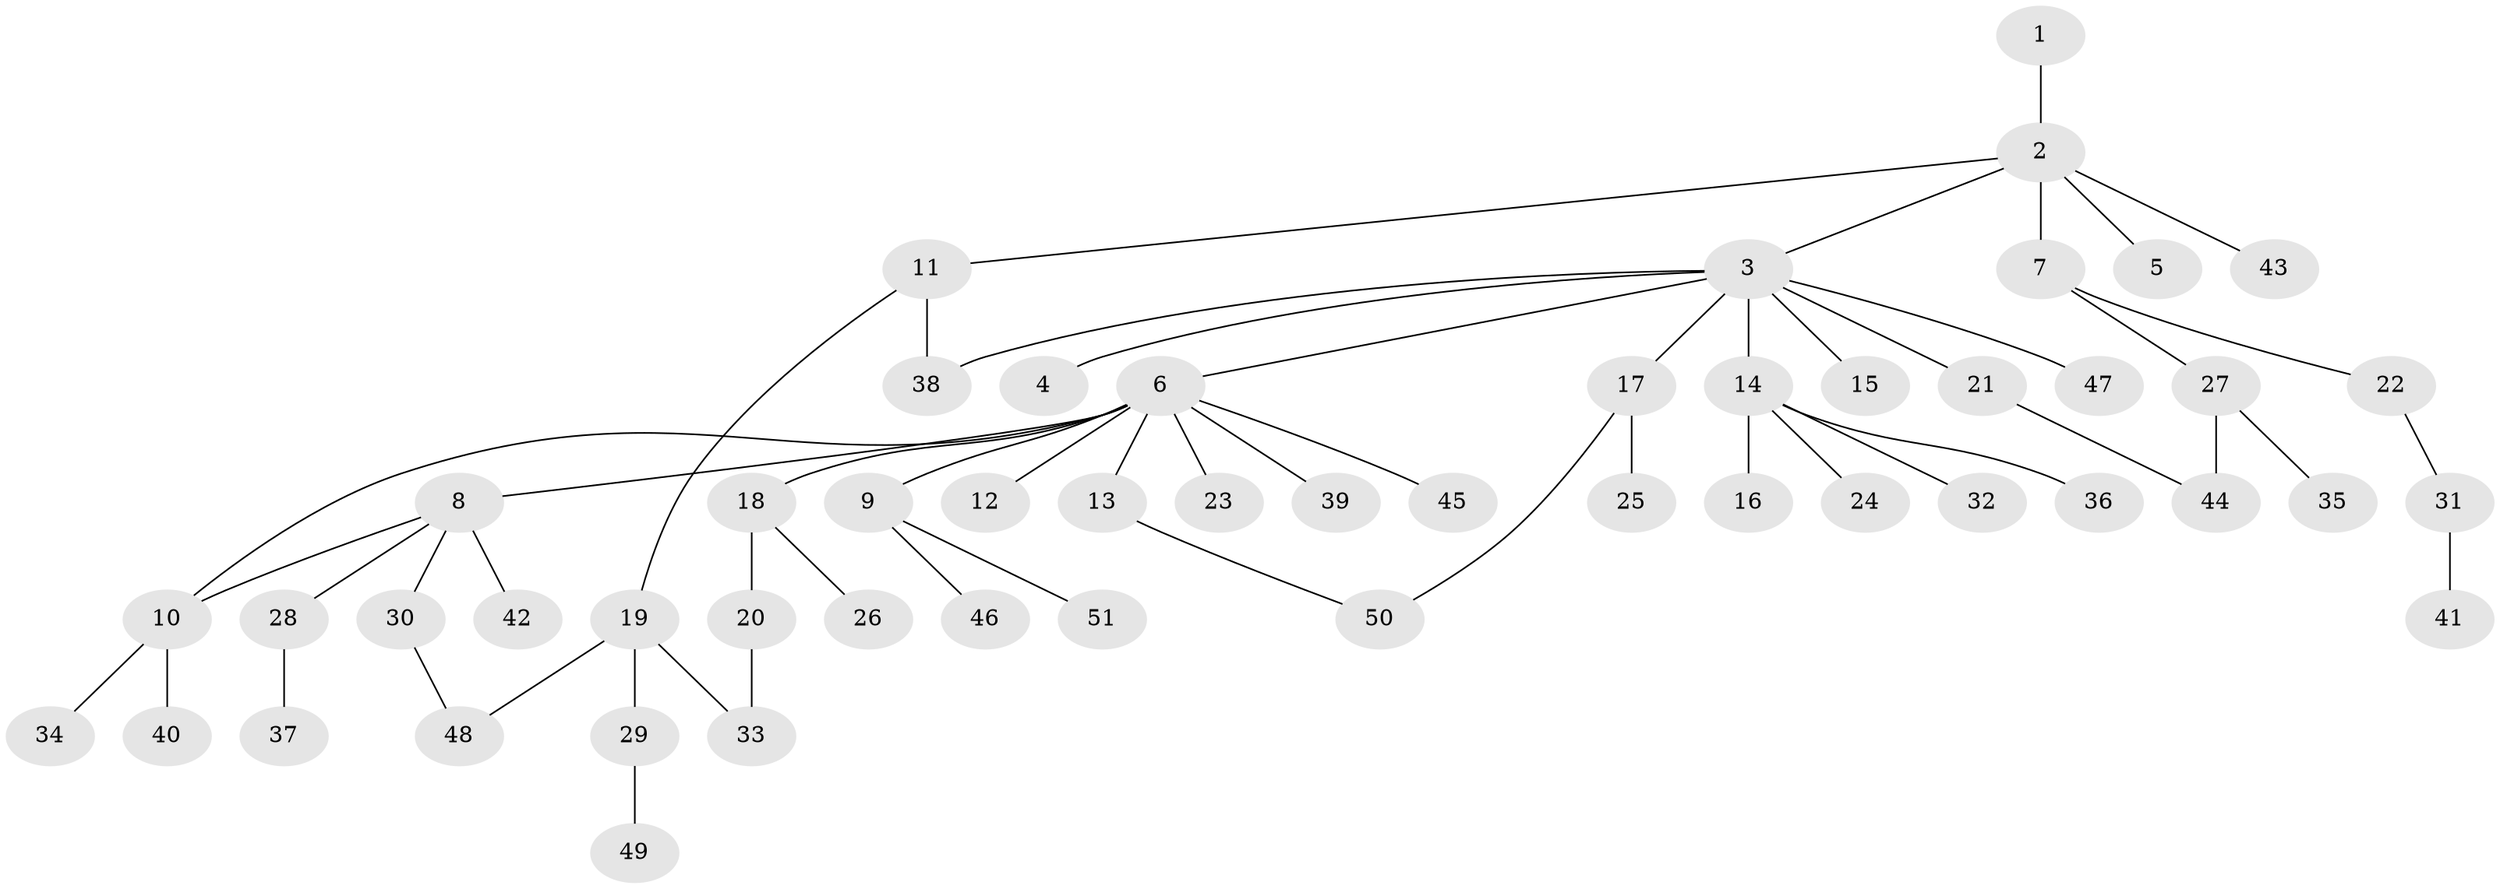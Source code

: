 // original degree distribution, {1: 0.5357142857142857, 8: 0.011904761904761904, 10: 0.011904761904761904, 2: 0.23809523809523808, 12: 0.011904761904761904, 5: 0.047619047619047616, 7: 0.011904761904761904, 4: 0.047619047619047616, 3: 0.07142857142857142, 6: 0.011904761904761904}
// Generated by graph-tools (version 1.1) at 2025/50/03/04/25 22:50:04]
// undirected, 51 vertices, 56 edges
graph export_dot {
  node [color=gray90,style=filled];
  1;
  2;
  3;
  4;
  5;
  6;
  7;
  8;
  9;
  10;
  11;
  12;
  13;
  14;
  15;
  16;
  17;
  18;
  19;
  20;
  21;
  22;
  23;
  24;
  25;
  26;
  27;
  28;
  29;
  30;
  31;
  32;
  33;
  34;
  35;
  36;
  37;
  38;
  39;
  40;
  41;
  42;
  43;
  44;
  45;
  46;
  47;
  48;
  49;
  50;
  51;
  1 -- 2 [weight=1.0];
  2 -- 3 [weight=1.0];
  2 -- 5 [weight=1.0];
  2 -- 7 [weight=1.0];
  2 -- 11 [weight=1.0];
  2 -- 43 [weight=1.0];
  3 -- 4 [weight=1.0];
  3 -- 6 [weight=1.0];
  3 -- 14 [weight=1.0];
  3 -- 15 [weight=1.0];
  3 -- 17 [weight=1.0];
  3 -- 21 [weight=1.0];
  3 -- 38 [weight=1.0];
  3 -- 47 [weight=1.0];
  6 -- 8 [weight=1.0];
  6 -- 9 [weight=1.0];
  6 -- 10 [weight=1.0];
  6 -- 12 [weight=1.0];
  6 -- 13 [weight=1.0];
  6 -- 18 [weight=1.0];
  6 -- 23 [weight=1.0];
  6 -- 39 [weight=1.0];
  6 -- 45 [weight=1.0];
  7 -- 22 [weight=1.0];
  7 -- 27 [weight=1.0];
  8 -- 10 [weight=1.0];
  8 -- 28 [weight=1.0];
  8 -- 30 [weight=1.0];
  8 -- 42 [weight=2.0];
  9 -- 46 [weight=1.0];
  9 -- 51 [weight=1.0];
  10 -- 34 [weight=1.0];
  10 -- 40 [weight=1.0];
  11 -- 19 [weight=1.0];
  11 -- 38 [weight=1.0];
  13 -- 50 [weight=1.0];
  14 -- 16 [weight=1.0];
  14 -- 24 [weight=1.0];
  14 -- 32 [weight=1.0];
  14 -- 36 [weight=1.0];
  17 -- 25 [weight=1.0];
  17 -- 50 [weight=1.0];
  18 -- 20 [weight=1.0];
  18 -- 26 [weight=1.0];
  19 -- 29 [weight=1.0];
  19 -- 33 [weight=1.0];
  19 -- 48 [weight=1.0];
  20 -- 33 [weight=3.0];
  21 -- 44 [weight=1.0];
  22 -- 31 [weight=1.0];
  27 -- 35 [weight=1.0];
  27 -- 44 [weight=1.0];
  28 -- 37 [weight=1.0];
  29 -- 49 [weight=1.0];
  30 -- 48 [weight=1.0];
  31 -- 41 [weight=1.0];
}
